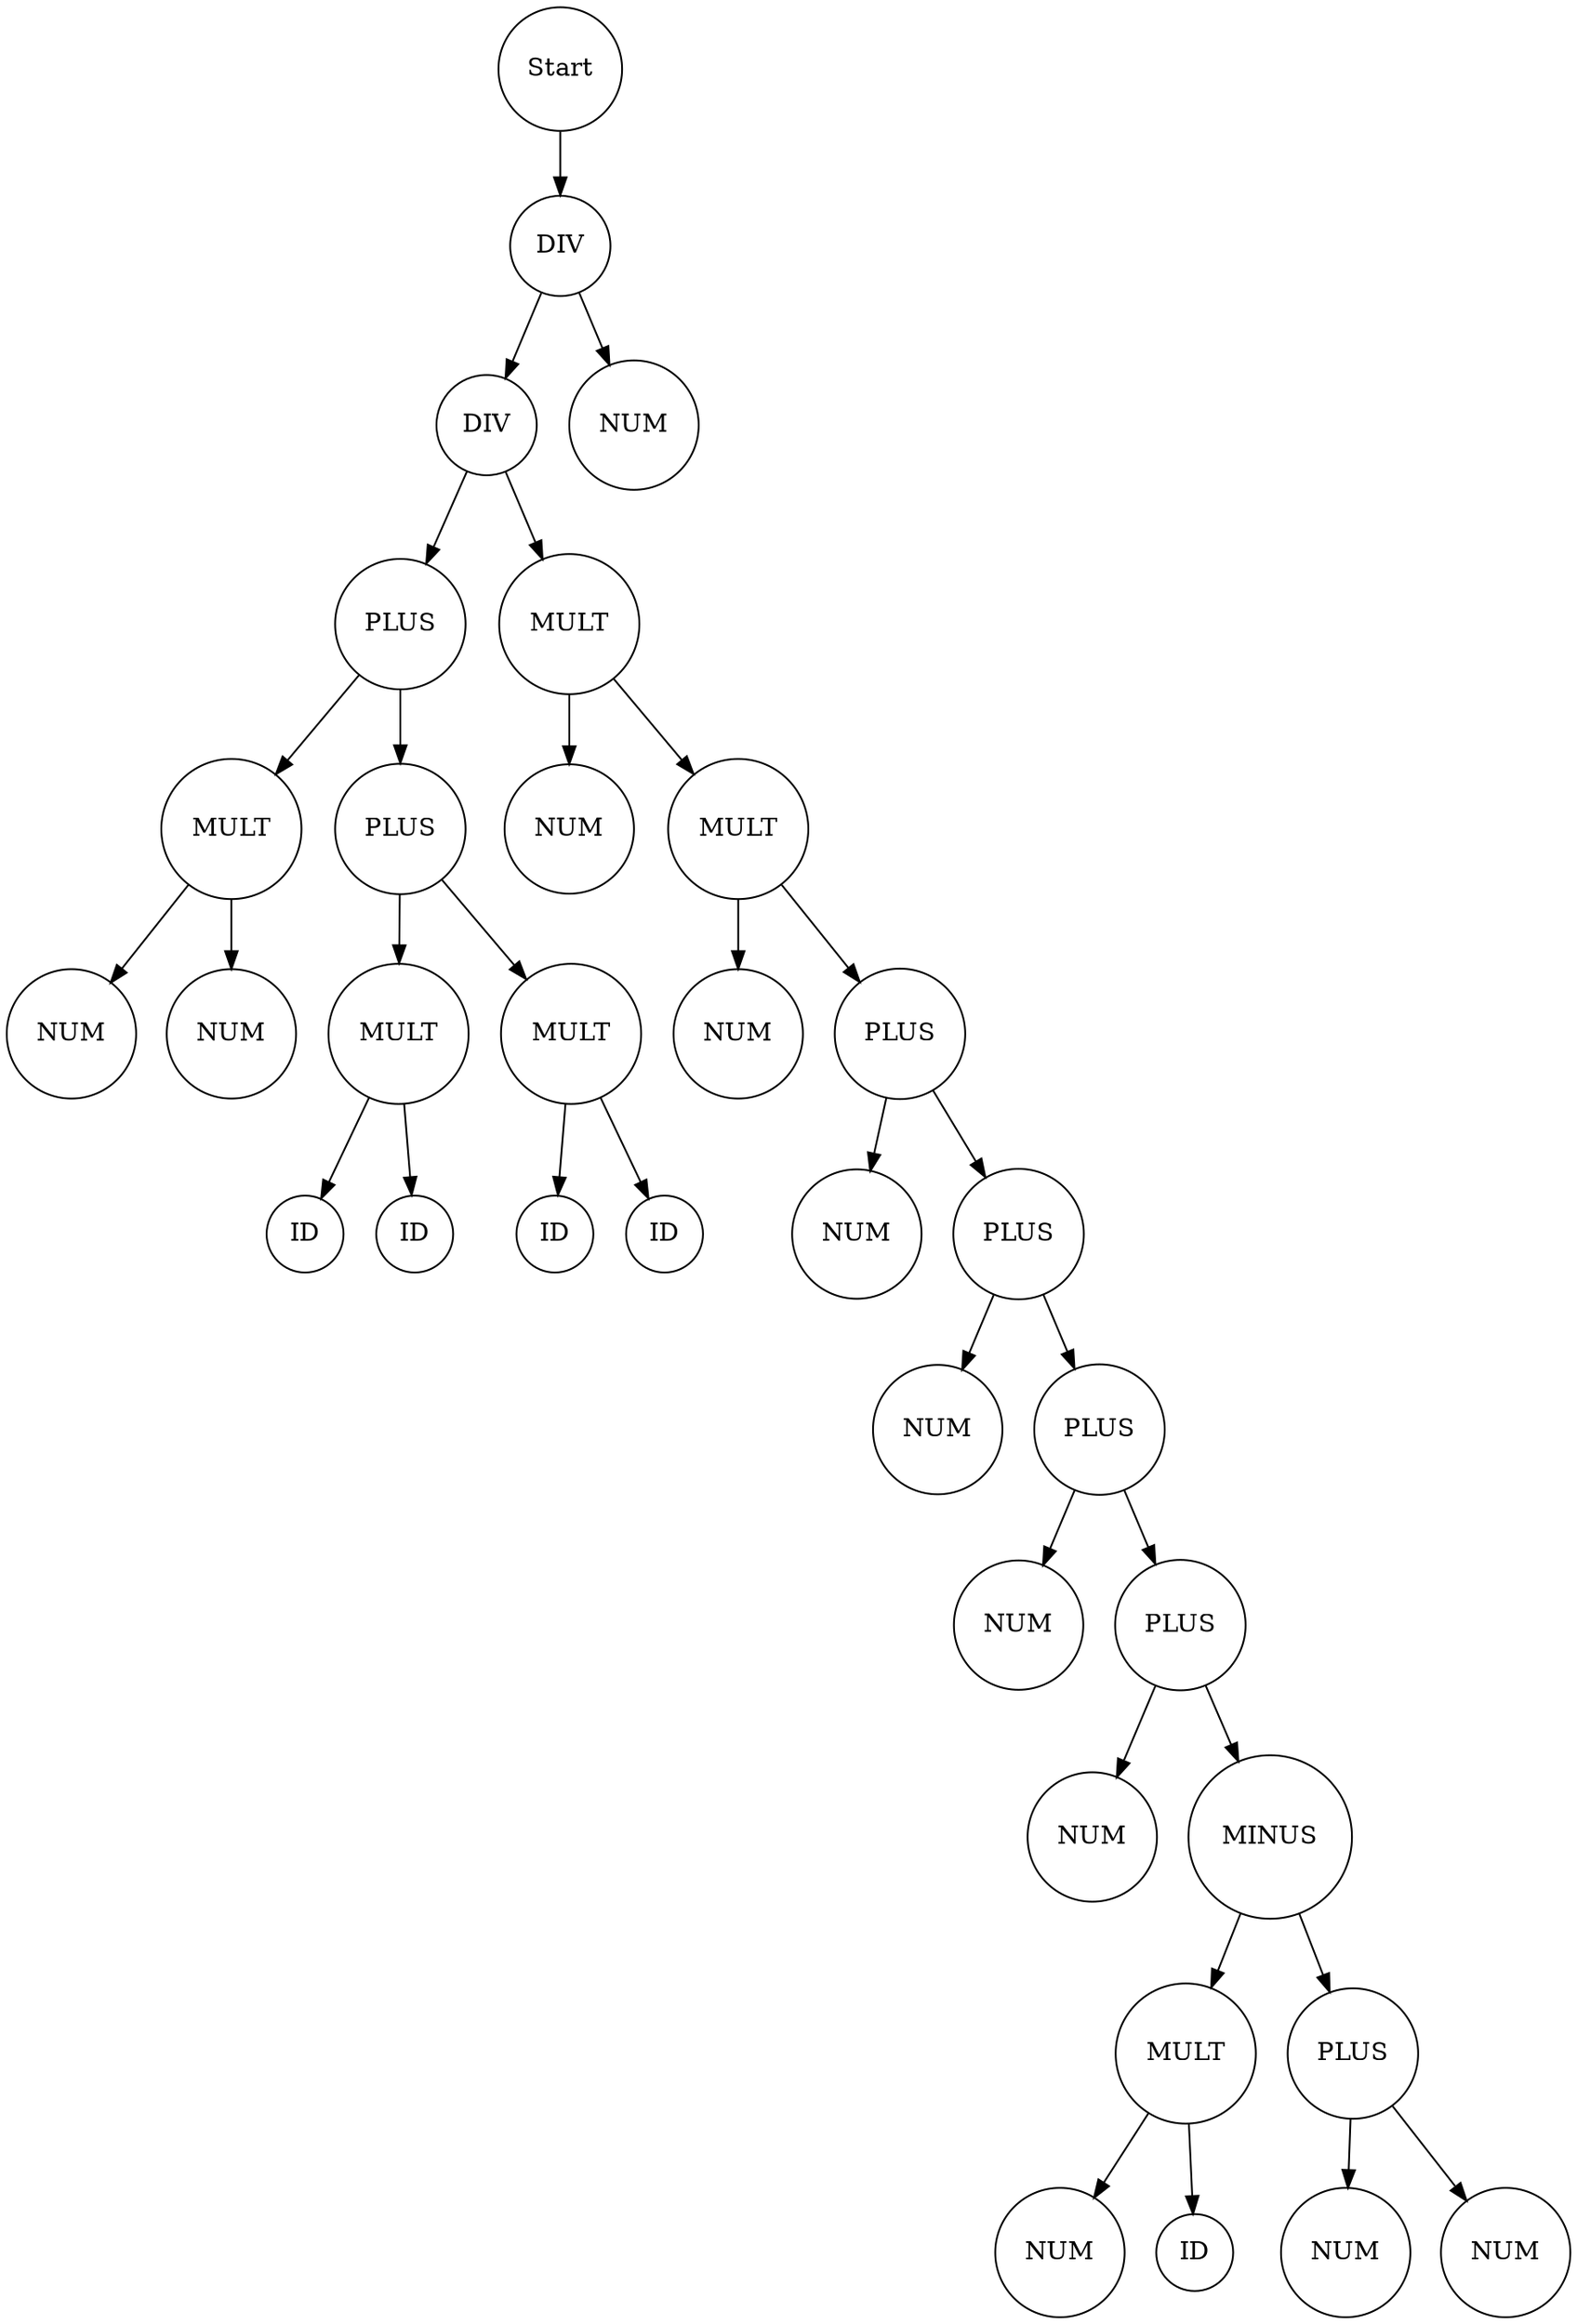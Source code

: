 digraph G {
            rankdir=TB; // Tree-like top-bottom orientation
            node [shape=circle];
              node0 [label="Start"];
  node0_0 [label="DIV"];
  node0 -> node0_0;
  node0_0_0 [label="DIV"];
  node0_0 -> node0_0_0;
  node0_0_0_0 [label="PLUS"];
  node0_0_0 -> node0_0_0_0;
  node0_0_0_0_0 [label="MULT"];
  node0_0_0_0 -> node0_0_0_0_0;
  node0_0_0_0_0_0 [label="NUM"];
  node0_0_0_0_0 -> node0_0_0_0_0_0;
  node0_0_0_0_0_1 [label="NUM"];
  node0_0_0_0_0 -> node0_0_0_0_0_1;
  node0_0_0_0_1 [label="PLUS"];
  node0_0_0_0 -> node0_0_0_0_1;
  node0_0_0_0_1_0 [label="MULT"];
  node0_0_0_0_1 -> node0_0_0_0_1_0;
  node0_0_0_0_1_0_0 [label="ID"];
  node0_0_0_0_1_0 -> node0_0_0_0_1_0_0;
  node0_0_0_0_1_0_1 [label="ID"];
  node0_0_0_0_1_0 -> node0_0_0_0_1_0_1;
  node0_0_0_0_1_1 [label="MULT"];
  node0_0_0_0_1 -> node0_0_0_0_1_1;
  node0_0_0_0_1_1_0 [label="ID"];
  node0_0_0_0_1_1 -> node0_0_0_0_1_1_0;
  node0_0_0_0_1_1_1 [label="ID"];
  node0_0_0_0_1_1 -> node0_0_0_0_1_1_1;
  node0_0_0_1 [label="MULT"];
  node0_0_0 -> node0_0_0_1;
  node0_0_0_1_0 [label="NUM"];
  node0_0_0_1 -> node0_0_0_1_0;
  node0_0_0_1_1 [label="MULT"];
  node0_0_0_1 -> node0_0_0_1_1;
  node0_0_0_1_1_0 [label="NUM"];
  node0_0_0_1_1 -> node0_0_0_1_1_0;
  node0_0_0_1_1_1 [label="PLUS"];
  node0_0_0_1_1 -> node0_0_0_1_1_1;
  node0_0_0_1_1_1_0 [label="NUM"];
  node0_0_0_1_1_1 -> node0_0_0_1_1_1_0;
  node0_0_0_1_1_1_1 [label="PLUS"];
  node0_0_0_1_1_1 -> node0_0_0_1_1_1_1;
  node0_0_0_1_1_1_1_0 [label="NUM"];
  node0_0_0_1_1_1_1 -> node0_0_0_1_1_1_1_0;
  node0_0_0_1_1_1_1_1 [label="PLUS"];
  node0_0_0_1_1_1_1 -> node0_0_0_1_1_1_1_1;
  node0_0_0_1_1_1_1_1_0 [label="NUM"];
  node0_0_0_1_1_1_1_1 -> node0_0_0_1_1_1_1_1_0;
  node0_0_0_1_1_1_1_1_1 [label="PLUS"];
  node0_0_0_1_1_1_1_1 -> node0_0_0_1_1_1_1_1_1;
  node0_0_0_1_1_1_1_1_1_0 [label="NUM"];
  node0_0_0_1_1_1_1_1_1 -> node0_0_0_1_1_1_1_1_1_0;
  node0_0_0_1_1_1_1_1_1_1 [label="MINUS"];
  node0_0_0_1_1_1_1_1_1 -> node0_0_0_1_1_1_1_1_1_1;
  node0_0_0_1_1_1_1_1_1_1_0 [label="MULT"];
  node0_0_0_1_1_1_1_1_1_1 -> node0_0_0_1_1_1_1_1_1_1_0;
  node0_0_0_1_1_1_1_1_1_1_0_0 [label="NUM"];
  node0_0_0_1_1_1_1_1_1_1_0 -> node0_0_0_1_1_1_1_1_1_1_0_0;
  node0_0_0_1_1_1_1_1_1_1_0_1 [label="ID"];
  node0_0_0_1_1_1_1_1_1_1_0 -> node0_0_0_1_1_1_1_1_1_1_0_1;
  node0_0_0_1_1_1_1_1_1_1_1 [label="PLUS"];
  node0_0_0_1_1_1_1_1_1_1 -> node0_0_0_1_1_1_1_1_1_1_1;
  node0_0_0_1_1_1_1_1_1_1_1_0 [label="NUM"];
  node0_0_0_1_1_1_1_1_1_1_1 -> node0_0_0_1_1_1_1_1_1_1_1_0;
  node0_0_0_1_1_1_1_1_1_1_1_1 [label="NUM"];
  node0_0_0_1_1_1_1_1_1_1_1 -> node0_0_0_1_1_1_1_1_1_1_1_1;
  node0_0_1 [label="NUM"];
  node0_0 -> node0_0_1;
        }